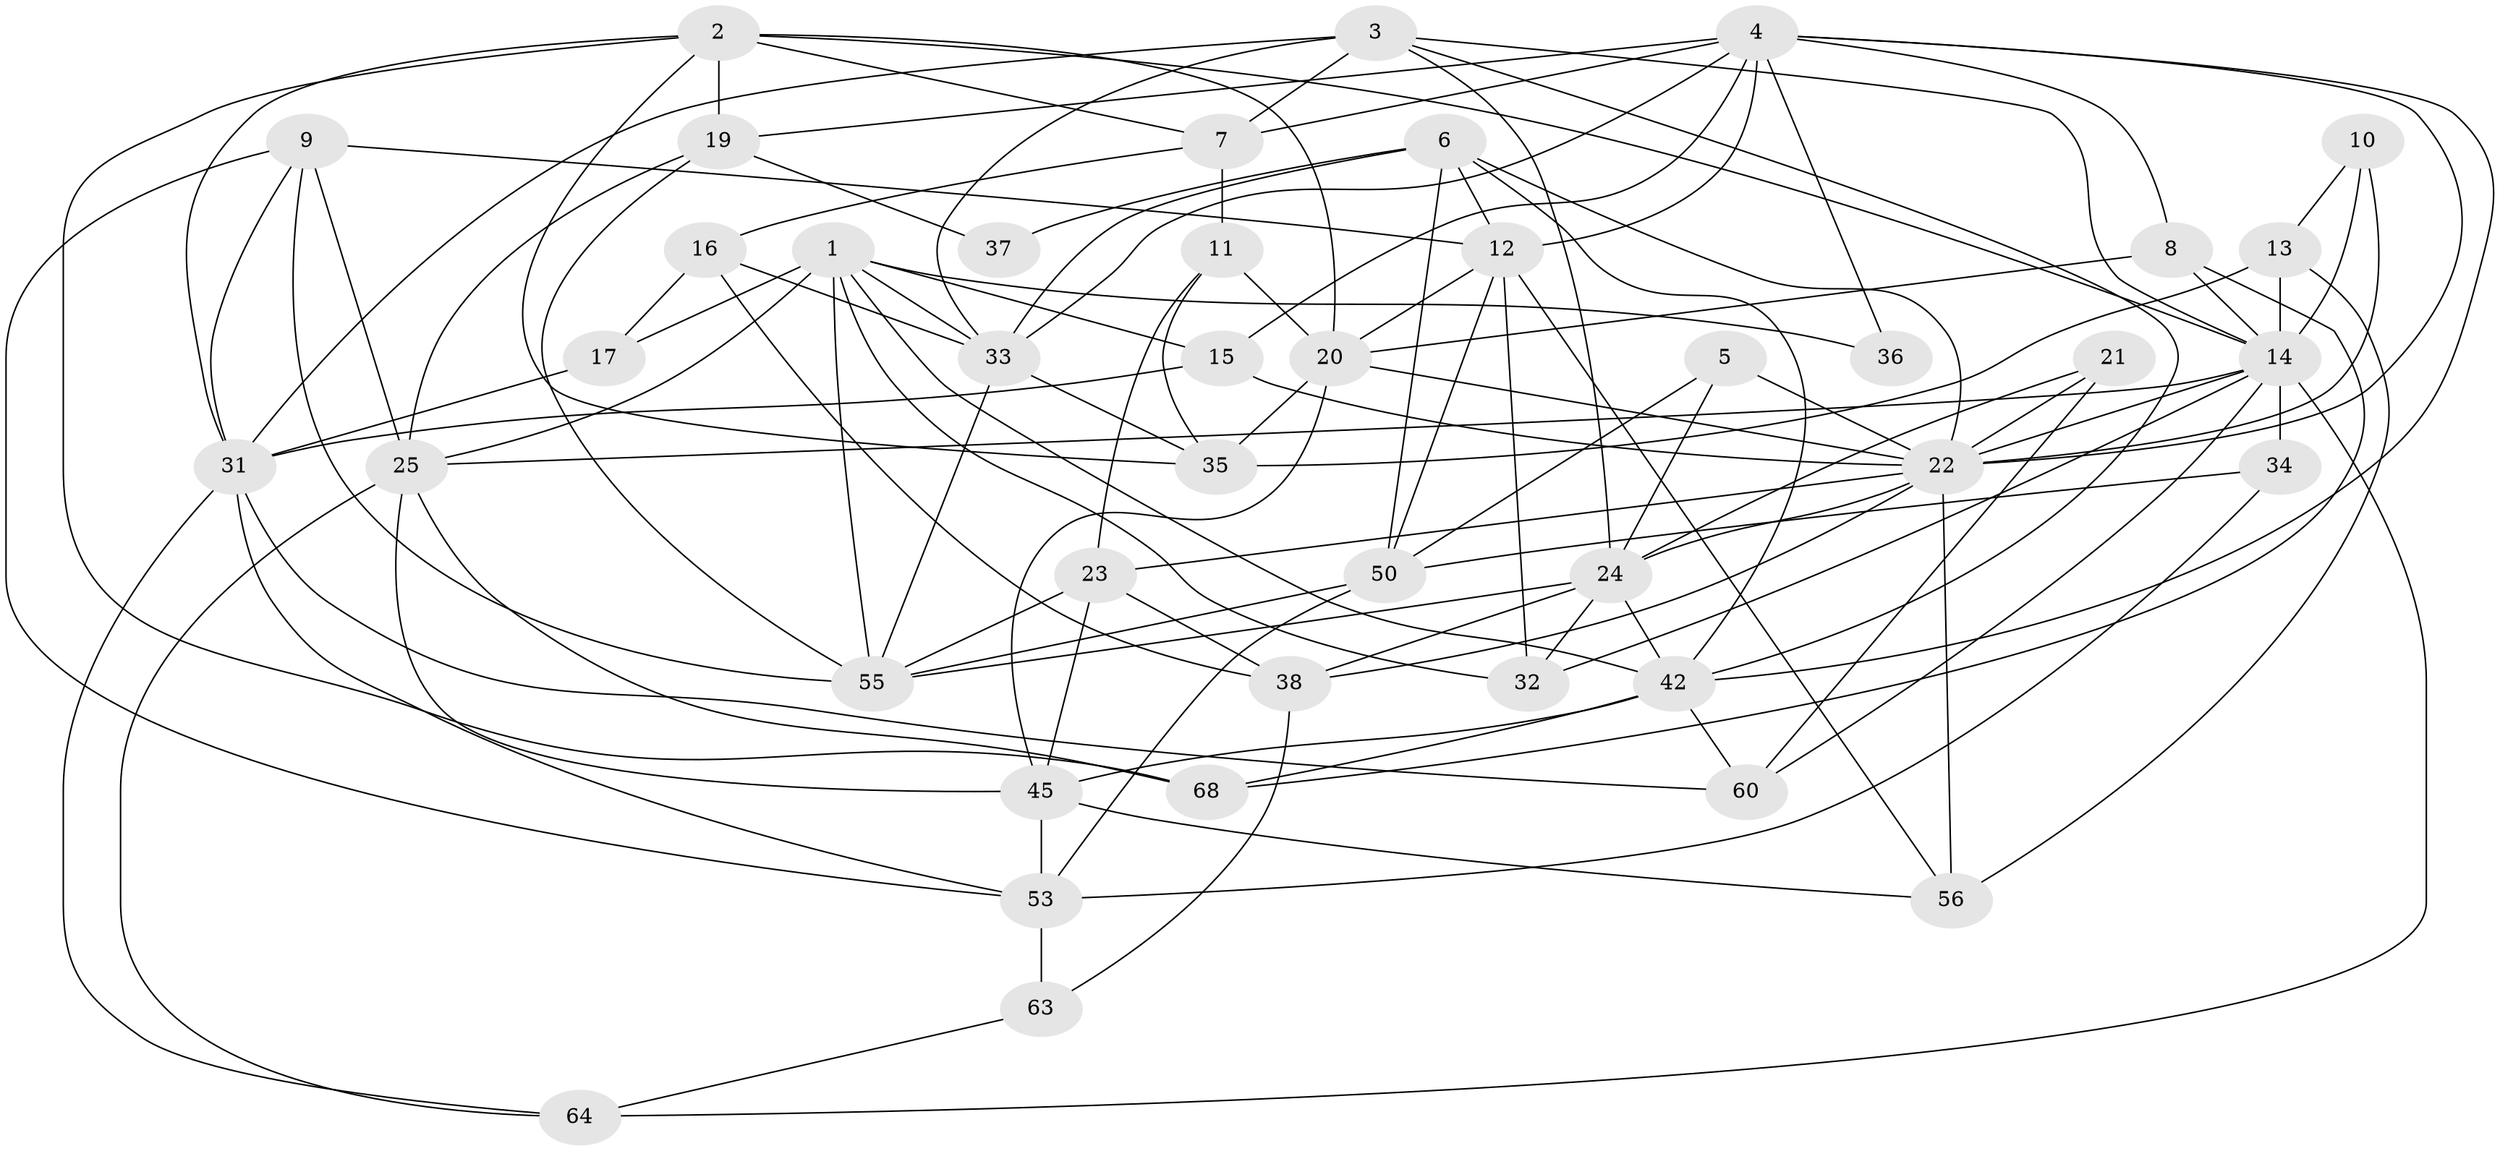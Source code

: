 // original degree distribution, {5: 0.14666666666666667, 4: 0.4266666666666667, 2: 0.14666666666666667, 7: 0.02666666666666667, 6: 0.08, 3: 0.16, 9: 0.013333333333333334}
// Generated by graph-tools (version 1.1) at 2025/11/02/27/25 16:11:18]
// undirected, 42 vertices, 114 edges
graph export_dot {
graph [start="1"]
  node [color=gray90,style=filled];
  1 [super="+51"];
  2 [super="+39"];
  3 [super="+26"];
  4 [super="+18"];
  5 [super="+28"];
  6 [super="+70"];
  7 [super="+30"];
  8 [super="+29"];
  9 [super="+46"];
  10 [super="+57"];
  11;
  12 [super="+72"];
  13;
  14 [super="+47"];
  15 [super="+27"];
  16 [super="+52"];
  17 [super="+75"];
  19 [super="+40"];
  20 [super="+58"];
  21 [super="+48"];
  22 [super="+66"];
  23 [super="+54"];
  24 [super="+49"];
  25 [super="+62"];
  31 [super="+41"];
  32 [super="+44"];
  33;
  34 [super="+65"];
  35 [super="+43"];
  36;
  37;
  38 [super="+71"];
  42 [super="+67"];
  45 [super="+61"];
  50 [super="+74"];
  53 [super="+59"];
  55 [super="+69"];
  56;
  60;
  63;
  64;
  68 [super="+73"];
  1 -- 32;
  1 -- 36;
  1 -- 33;
  1 -- 25;
  1 -- 15;
  1 -- 42;
  1 -- 17;
  1 -- 55;
  2 -- 20;
  2 -- 19;
  2 -- 7;
  2 -- 68;
  2 -- 35;
  2 -- 14;
  2 -- 31;
  3 -- 14;
  3 -- 7;
  3 -- 31;
  3 -- 33;
  3 -- 42;
  3 -- 24;
  4 -- 22;
  4 -- 36;
  4 -- 7;
  4 -- 33;
  4 -- 8;
  4 -- 12;
  4 -- 15;
  4 -- 42;
  4 -- 19;
  5 -- 50;
  5 -- 24;
  5 -- 22;
  6 -- 42;
  6 -- 50;
  6 -- 12;
  6 -- 33;
  6 -- 37;
  6 -- 22;
  7 -- 16;
  7 -- 11;
  8 -- 20;
  8 -- 14;
  8 -- 68;
  9 -- 55;
  9 -- 31;
  9 -- 12;
  9 -- 25 [weight=2];
  9 -- 53;
  10 -- 13;
  10 -- 14;
  10 -- 22;
  11 -- 20;
  11 -- 35;
  11 -- 23;
  12 -- 20;
  12 -- 32 [weight=2];
  12 -- 56;
  12 -- 50;
  13 -- 56;
  13 -- 35;
  13 -- 14;
  14 -- 64;
  14 -- 34;
  14 -- 60;
  14 -- 22;
  14 -- 25;
  14 -- 32;
  15 -- 31;
  15 -- 22;
  16 -- 33;
  16 -- 17;
  16 -- 38;
  17 -- 31;
  19 -- 25;
  19 -- 37;
  19 -- 55;
  20 -- 35;
  20 -- 22;
  20 -- 45;
  21 -- 60;
  21 -- 22;
  21 -- 24;
  22 -- 56;
  22 -- 24;
  22 -- 38;
  22 -- 23 [weight=2];
  23 -- 55;
  23 -- 45;
  23 -- 38;
  24 -- 42;
  24 -- 38;
  24 -- 32;
  24 -- 55;
  25 -- 64;
  25 -- 68;
  25 -- 45;
  31 -- 64;
  31 -- 53;
  31 -- 60;
  33 -- 35;
  33 -- 55;
  34 -- 53;
  34 -- 50;
  38 -- 63;
  42 -- 68;
  42 -- 60;
  42 -- 45;
  45 -- 53;
  45 -- 56;
  50 -- 53;
  50 -- 55;
  53 -- 63;
  63 -- 64;
}
